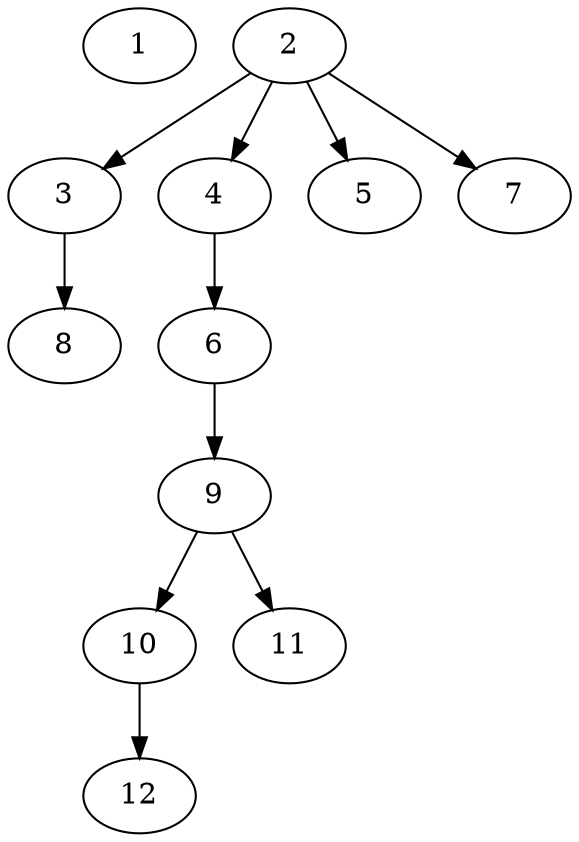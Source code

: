// DAG automatically generated by daggen at Fri May 24 12:58:15 2024
// daggen-master/daggen -n 12 --fat 0.5 --density 0.5 --regular 0.5 --jump 2 --minalpha 20 --maxalpha 50 --dot -o dags_dot_12/sim_2.dot 
digraph G {
  1 [size="1073741824000", alpha="31.46"]
  2 [size="231928233984", alpha="47.61"]
  2 -> 3 [size ="301989888"]
  2 -> 4 [size ="301989888"]
  2 -> 5 [size ="301989888"]
  2 -> 7 [size ="301989888"]
  3 [size="52205553830", alpha="38.07"]
  3 -> 8 [size ="75497472"]
  4 [size="594973546888", alpha="22.29"]
  4 -> 6 [size ="679477248"]
  5 [size="134217728000", alpha="22.51"]
  6 [size="68719476736", alpha="48.76"]
  6 -> 9 [size ="134217728"]
  7 [size="147120587484", alpha="36.23"]
  8 [size="1982306153", alpha="20.47"]
  9 [size="368293445632", alpha="25.64"]
  9 -> 10 [size ="411041792"]
  9 -> 11 [size ="411041792"]
  10 [size="169135847070", alpha="42.75"]
  10 -> 12 [size ="411041792"]
  11 [size="477406568918", alpha="29.45"]
  12 [size="6106670715", alpha="45.94"]
}
